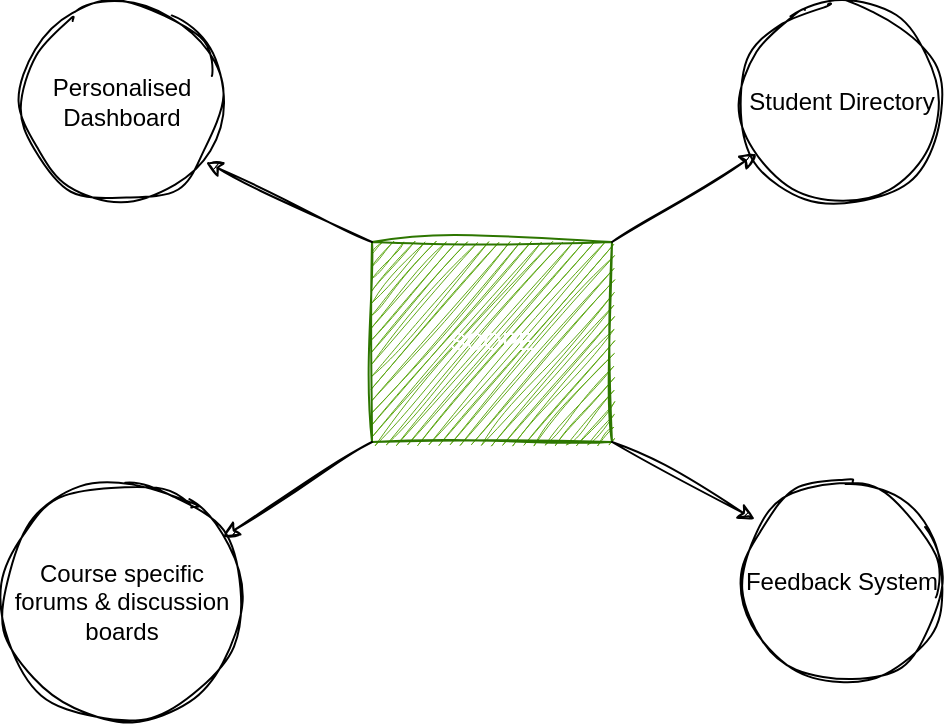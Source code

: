 <mxfile>
    <diagram id="HhfXsZfurZ6SfM8BcAbz" name="Page-1">
        <mxGraphModel dx="832" dy="584" grid="1" gridSize="10" guides="1" tooltips="1" connect="1" arrows="1" fold="1" page="1" pageScale="1" pageWidth="850" pageHeight="1100" math="0" shadow="0">
            <root>
                <mxCell id="0"/>
                <mxCell id="1" parent="0"/>
                <mxCell id="2" value="SCOPE" style="rounded=0;whiteSpace=wrap;html=1;fillColor=#60a917;strokeColor=#2D7600;fontColor=#ffffff;sketch=1;curveFitting=1;jiggle=2;" vertex="1" parent="1">
                    <mxGeometry x="365" y="220" width="120" height="100" as="geometry"/>
                </mxCell>
                <mxCell id="3" value="Personalised Dashboard" style="ellipse;whiteSpace=wrap;html=1;aspect=fixed;sketch=1;curveFitting=1;jiggle=2;" vertex="1" parent="1">
                    <mxGeometry x="190" y="100" width="100" height="100" as="geometry"/>
                </mxCell>
                <mxCell id="4" value="Course specific forums &amp;amp; discussion boards" style="ellipse;whiteSpace=wrap;html=1;aspect=fixed;sketch=1;curveFitting=1;jiggle=2;" vertex="1" parent="1">
                    <mxGeometry x="180" y="340" width="120" height="120" as="geometry"/>
                </mxCell>
                <mxCell id="5" value="Student Directory" style="ellipse;whiteSpace=wrap;html=1;aspect=fixed;sketch=1;curveFitting=1;jiggle=2;" vertex="1" parent="1">
                    <mxGeometry x="550" y="100" width="100" height="100" as="geometry"/>
                </mxCell>
                <mxCell id="6" value="Feedback System" style="ellipse;whiteSpace=wrap;html=1;aspect=fixed;sketch=1;curveFitting=1;jiggle=2;" vertex="1" parent="1">
                    <mxGeometry x="550" y="340" width="100" height="100" as="geometry"/>
                </mxCell>
                <mxCell id="7" value="" style="endArrow=classic;html=1;entryX=0.92;entryY=0.802;entryDx=0;entryDy=0;entryPerimeter=0;sketch=1;curveFitting=1;jiggle=2;" edge="1" parent="1" target="3">
                    <mxGeometry width="50" height="50" relative="1" as="geometry">
                        <mxPoint x="365" y="220" as="sourcePoint"/>
                        <mxPoint x="415" y="170" as="targetPoint"/>
                    </mxGeometry>
                </mxCell>
                <mxCell id="8" value="" style="endArrow=classic;html=1;sketch=1;curveFitting=1;jiggle=2;" edge="1" parent="1" target="4">
                    <mxGeometry width="50" height="50" relative="1" as="geometry">
                        <mxPoint x="365" y="320" as="sourcePoint"/>
                        <mxPoint x="282" y="280.2" as="targetPoint"/>
                    </mxGeometry>
                </mxCell>
                <mxCell id="9" value="" style="endArrow=classic;html=1;sketch=1;curveFitting=1;jiggle=2;" edge="1" parent="1" target="5">
                    <mxGeometry width="50" height="50" relative="1" as="geometry">
                        <mxPoint x="485" y="220" as="sourcePoint"/>
                        <mxPoint x="410.536" y="267.657" as="targetPoint"/>
                    </mxGeometry>
                </mxCell>
                <mxCell id="10" value="" style="endArrow=classic;html=1;entryX=0.064;entryY=0.186;entryDx=0;entryDy=0;entryPerimeter=0;sketch=1;curveFitting=1;jiggle=2;" edge="1" parent="1" target="6">
                    <mxGeometry width="50" height="50" relative="1" as="geometry">
                        <mxPoint x="485" y="320" as="sourcePoint"/>
                        <mxPoint x="557.29" y="275.997" as="targetPoint"/>
                    </mxGeometry>
                </mxCell>
            </root>
        </mxGraphModel>
    </diagram>
</mxfile>